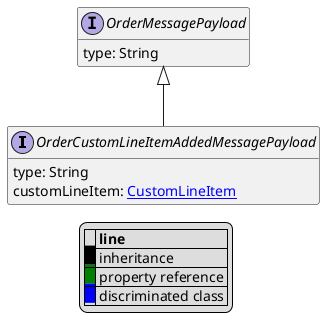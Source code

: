 @startuml

hide empty fields
hide empty methods
legend
|= |= line |
|<back:black>   </back>| inheritance |
|<back:green>   </back>| property reference |
|<back:blue>   </back>| discriminated class |
endlegend
interface OrderCustomLineItemAddedMessagePayload [[OrderCustomLineItemAddedMessagePayload.svg]] extends OrderMessagePayload {
    type: String
    customLineItem: [[CustomLineItem.svg CustomLineItem]]
}
interface OrderMessagePayload [[OrderMessagePayload.svg]]  {
    type: String
}





@enduml
